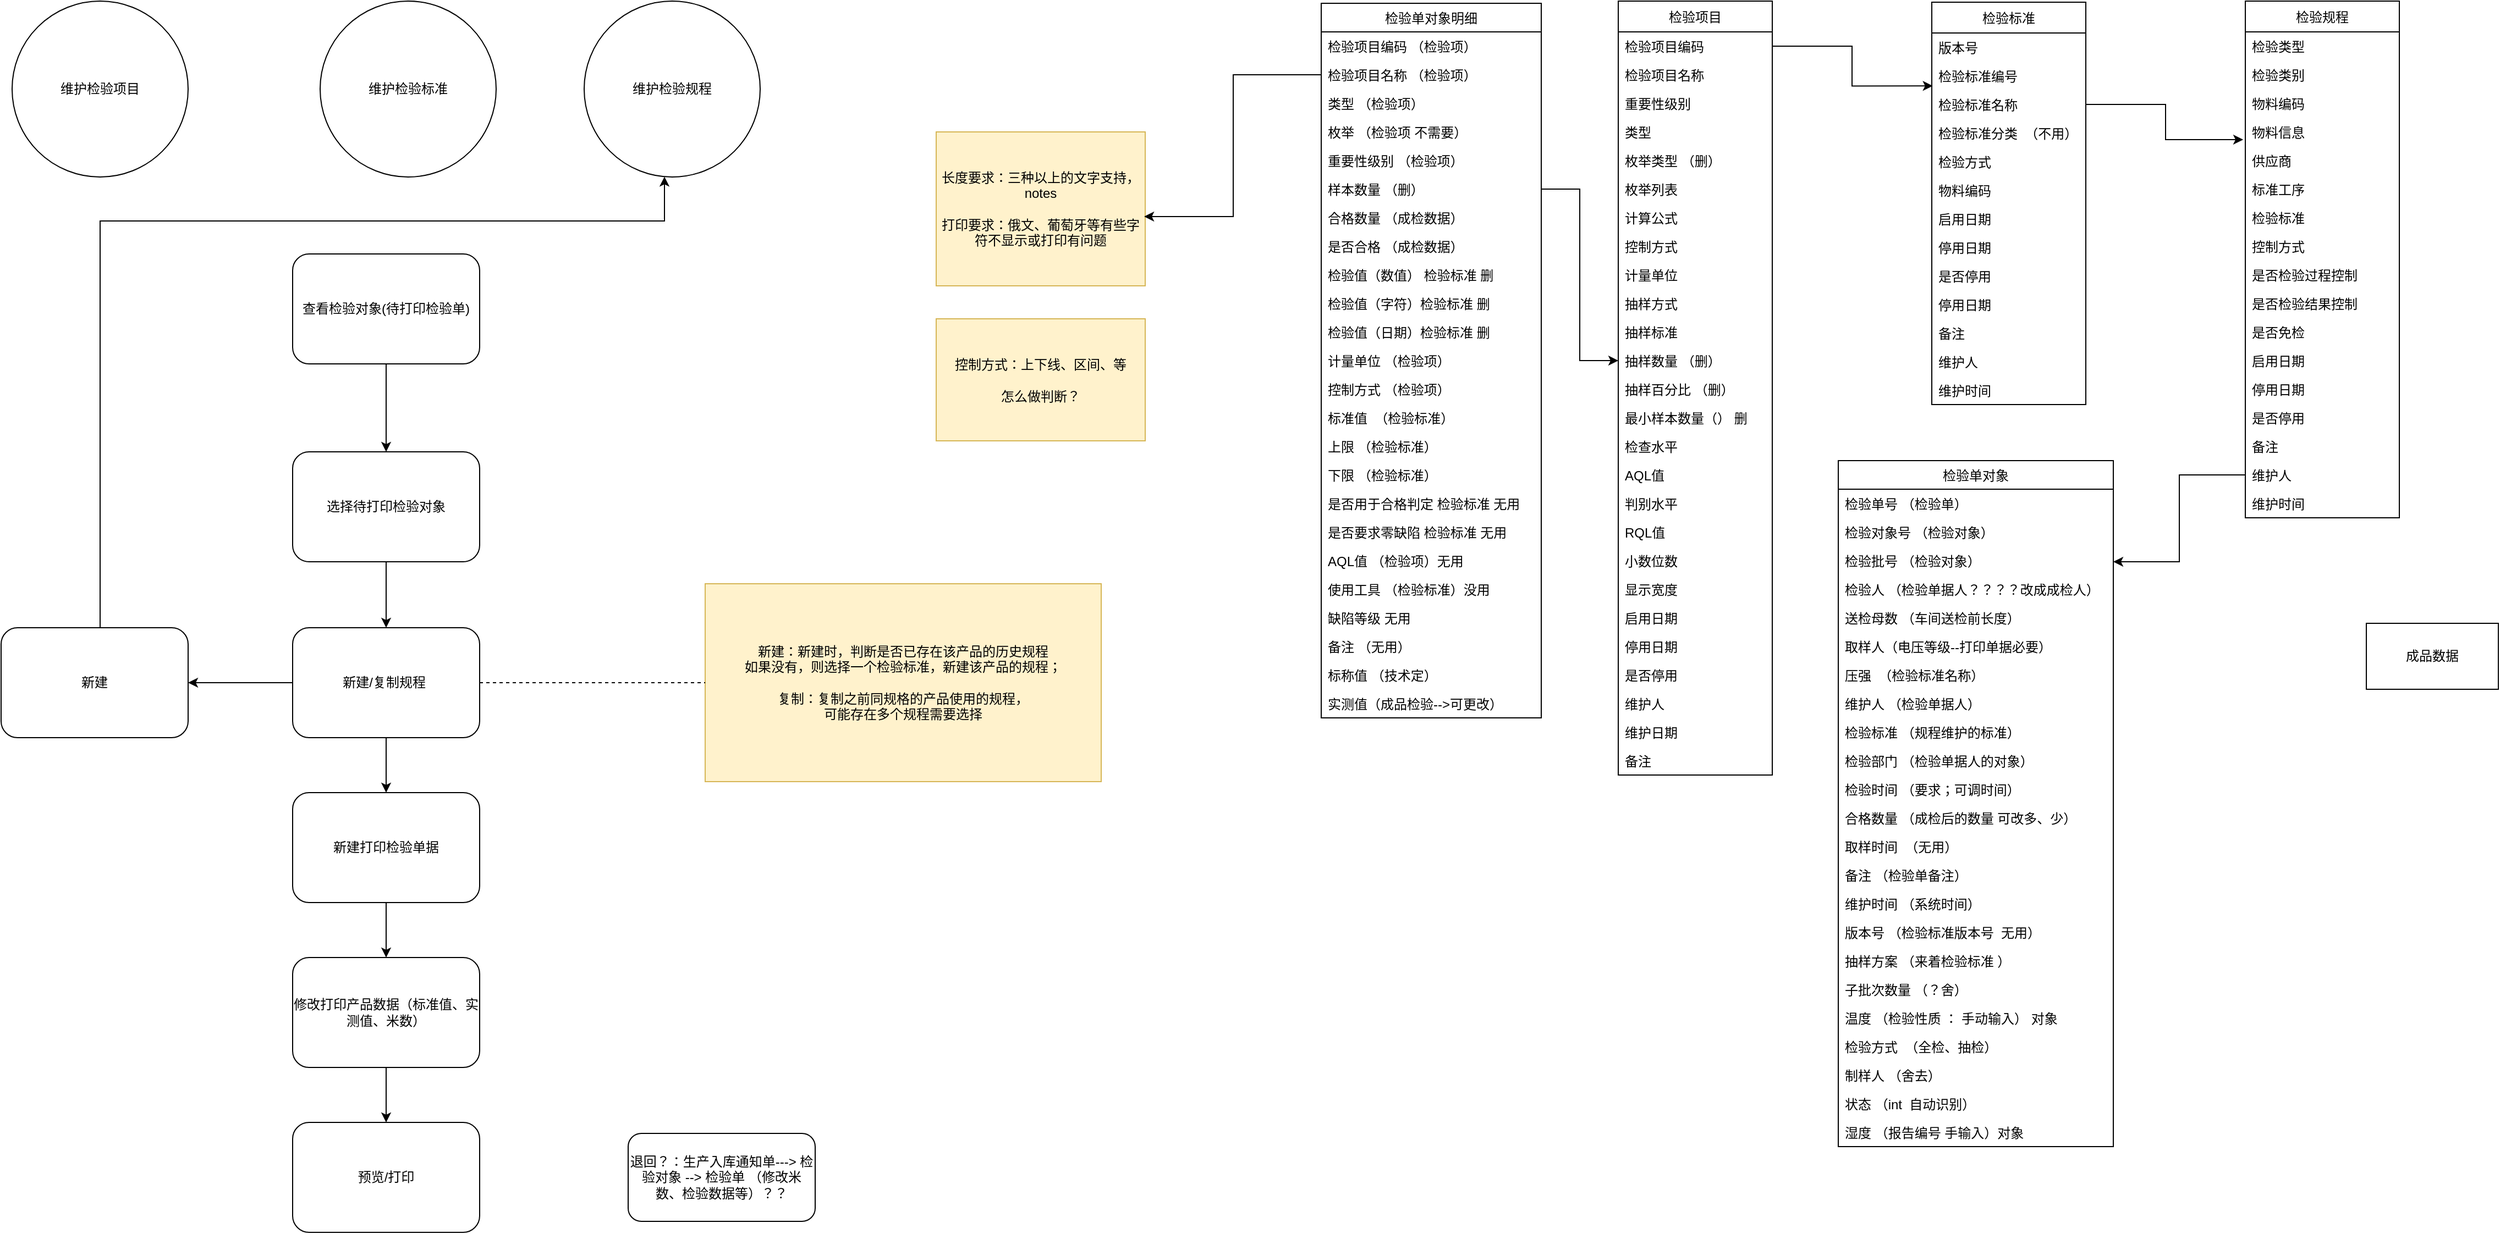 <mxfile version="12.0.0" type="github" pages="1"><diagram id="yRJw3MfGVrX5ftOfVxAu" name="Page-1"><mxGraphModel dx="1422" dy="794" grid="1" gridSize="10" guides="1" tooltips="1" connect="1" arrows="1" fold="1" page="1" pageScale="1" pageWidth="827" pageHeight="1169" math="0" shadow="0"><root><mxCell id="0"/><mxCell id="1" parent="0"/><mxCell id="pvMwDb80GqinH4Lg2zpV-3" value="检验项目" style="swimlane;fontStyle=0;childLayout=stackLayout;horizontal=1;startSize=28;fillColor=none;horizontalStack=0;resizeParent=1;resizeParentMax=0;resizeLast=0;collapsible=1;marginBottom=0;" parent="1" vertex="1"><mxGeometry x="1540" y="40" width="140" height="704" as="geometry"><mxRectangle x="1540" y="40" width="90" height="26" as="alternateBounds"/></mxGeometry></mxCell><mxCell id="pvMwDb80GqinH4Lg2zpV-4" value="检验项目编码" style="text;strokeColor=none;fillColor=none;align=left;verticalAlign=top;spacingLeft=4;spacingRight=4;overflow=hidden;rotatable=0;points=[[0,0.5],[1,0.5]];portConstraint=eastwest;" parent="pvMwDb80GqinH4Lg2zpV-3" vertex="1"><mxGeometry y="28" width="140" height="26" as="geometry"/></mxCell><mxCell id="pvMwDb80GqinH4Lg2zpV-5" value="检验项目名称" style="text;strokeColor=none;fillColor=none;align=left;verticalAlign=top;spacingLeft=4;spacingRight=4;overflow=hidden;rotatable=0;points=[[0,0.5],[1,0.5]];portConstraint=eastwest;" parent="pvMwDb80GqinH4Lg2zpV-3" vertex="1"><mxGeometry y="54" width="140" height="26" as="geometry"/></mxCell><mxCell id="pvMwDb80GqinH4Lg2zpV-6" value="重要性级别" style="text;strokeColor=none;fillColor=none;align=left;verticalAlign=top;spacingLeft=4;spacingRight=4;overflow=hidden;rotatable=0;points=[[0,0.5],[1,0.5]];portConstraint=eastwest;" parent="pvMwDb80GqinH4Lg2zpV-3" vertex="1"><mxGeometry y="80" width="140" height="26" as="geometry"/></mxCell><mxCell id="pvMwDb80GqinH4Lg2zpV-12" value="类型" style="text;strokeColor=none;fillColor=none;align=left;verticalAlign=top;spacingLeft=4;spacingRight=4;overflow=hidden;rotatable=0;points=[[0,0.5],[1,0.5]];portConstraint=eastwest;" parent="pvMwDb80GqinH4Lg2zpV-3" vertex="1"><mxGeometry y="106" width="140" height="26" as="geometry"/></mxCell><mxCell id="pvMwDb80GqinH4Lg2zpV-13" value="枚举类型 （删）" style="text;strokeColor=none;fillColor=none;align=left;verticalAlign=top;spacingLeft=4;spacingRight=4;overflow=hidden;rotatable=0;points=[[0,0.5],[1,0.5]];portConstraint=eastwest;" parent="pvMwDb80GqinH4Lg2zpV-3" vertex="1"><mxGeometry y="132" width="140" height="26" as="geometry"/></mxCell><mxCell id="pvMwDb80GqinH4Lg2zpV-14" value="枚举列表" style="text;strokeColor=none;fillColor=none;align=left;verticalAlign=top;spacingLeft=4;spacingRight=4;overflow=hidden;rotatable=0;points=[[0,0.5],[1,0.5]];portConstraint=eastwest;" parent="pvMwDb80GqinH4Lg2zpV-3" vertex="1"><mxGeometry y="158" width="140" height="26" as="geometry"/></mxCell><mxCell id="pvMwDb80GqinH4Lg2zpV-15" value="计算公式" style="text;strokeColor=none;fillColor=none;align=left;verticalAlign=top;spacingLeft=4;spacingRight=4;overflow=hidden;rotatable=0;points=[[0,0.5],[1,0.5]];portConstraint=eastwest;" parent="pvMwDb80GqinH4Lg2zpV-3" vertex="1"><mxGeometry y="184" width="140" height="26" as="geometry"/></mxCell><mxCell id="pvMwDb80GqinH4Lg2zpV-16" value="控制方式" style="text;strokeColor=none;fillColor=none;align=left;verticalAlign=top;spacingLeft=4;spacingRight=4;overflow=hidden;rotatable=0;points=[[0,0.5],[1,0.5]];portConstraint=eastwest;" parent="pvMwDb80GqinH4Lg2zpV-3" vertex="1"><mxGeometry y="210" width="140" height="26" as="geometry"/></mxCell><mxCell id="pvMwDb80GqinH4Lg2zpV-17" value="计量单位" style="text;strokeColor=none;fillColor=none;align=left;verticalAlign=top;spacingLeft=4;spacingRight=4;overflow=hidden;rotatable=0;points=[[0,0.5],[1,0.5]];portConstraint=eastwest;" parent="pvMwDb80GqinH4Lg2zpV-3" vertex="1"><mxGeometry y="236" width="140" height="26" as="geometry"/></mxCell><mxCell id="pvMwDb80GqinH4Lg2zpV-85" value="抽样方式" style="text;strokeColor=none;fillColor=none;align=left;verticalAlign=top;spacingLeft=4;spacingRight=4;overflow=hidden;rotatable=0;points=[[0,0.5],[1,0.5]];portConstraint=eastwest;" parent="pvMwDb80GqinH4Lg2zpV-3" vertex="1"><mxGeometry y="262" width="140" height="26" as="geometry"/></mxCell><mxCell id="pvMwDb80GqinH4Lg2zpV-86" value="抽样标准" style="text;strokeColor=none;fillColor=none;align=left;verticalAlign=top;spacingLeft=4;spacingRight=4;overflow=hidden;rotatable=0;points=[[0,0.5],[1,0.5]];portConstraint=eastwest;" parent="pvMwDb80GqinH4Lg2zpV-3" vertex="1"><mxGeometry y="288" width="140" height="26" as="geometry"/></mxCell><mxCell id="pvMwDb80GqinH4Lg2zpV-87" value="抽样数量 （删）" style="text;strokeColor=none;fillColor=none;align=left;verticalAlign=top;spacingLeft=4;spacingRight=4;overflow=hidden;rotatable=0;points=[[0,0.5],[1,0.5]];portConstraint=eastwest;" parent="pvMwDb80GqinH4Lg2zpV-3" vertex="1"><mxGeometry y="314" width="140" height="26" as="geometry"/></mxCell><mxCell id="pvMwDb80GqinH4Lg2zpV-88" value="抽样百分比 （删）" style="text;strokeColor=none;fillColor=none;align=left;verticalAlign=top;spacingLeft=4;spacingRight=4;overflow=hidden;rotatable=0;points=[[0,0.5],[1,0.5]];portConstraint=eastwest;" parent="pvMwDb80GqinH4Lg2zpV-3" vertex="1"><mxGeometry y="340" width="140" height="26" as="geometry"/></mxCell><mxCell id="pvMwDb80GqinH4Lg2zpV-89" value="最小样本数量（） 删" style="text;strokeColor=none;fillColor=none;align=left;verticalAlign=top;spacingLeft=4;spacingRight=4;overflow=hidden;rotatable=0;points=[[0,0.5],[1,0.5]];portConstraint=eastwest;" parent="pvMwDb80GqinH4Lg2zpV-3" vertex="1"><mxGeometry y="366" width="140" height="26" as="geometry"/></mxCell><mxCell id="pvMwDb80GqinH4Lg2zpV-90" value="检查水平" style="text;strokeColor=none;fillColor=none;align=left;verticalAlign=top;spacingLeft=4;spacingRight=4;overflow=hidden;rotatable=0;points=[[0,0.5],[1,0.5]];portConstraint=eastwest;" parent="pvMwDb80GqinH4Lg2zpV-3" vertex="1"><mxGeometry y="392" width="140" height="26" as="geometry"/></mxCell><mxCell id="pvMwDb80GqinH4Lg2zpV-91" value="AQL值" style="text;strokeColor=none;fillColor=none;align=left;verticalAlign=top;spacingLeft=4;spacingRight=4;overflow=hidden;rotatable=0;points=[[0,0.5],[1,0.5]];portConstraint=eastwest;" parent="pvMwDb80GqinH4Lg2zpV-3" vertex="1"><mxGeometry y="418" width="140" height="26" as="geometry"/></mxCell><mxCell id="pvMwDb80GqinH4Lg2zpV-92" value="判别水平" style="text;strokeColor=none;fillColor=none;align=left;verticalAlign=top;spacingLeft=4;spacingRight=4;overflow=hidden;rotatable=0;points=[[0,0.5],[1,0.5]];portConstraint=eastwest;" parent="pvMwDb80GqinH4Lg2zpV-3" vertex="1"><mxGeometry y="444" width="140" height="26" as="geometry"/></mxCell><mxCell id="pvMwDb80GqinH4Lg2zpV-93" value="RQL值" style="text;strokeColor=none;fillColor=none;align=left;verticalAlign=top;spacingLeft=4;spacingRight=4;overflow=hidden;rotatable=0;points=[[0,0.5],[1,0.5]];portConstraint=eastwest;" parent="pvMwDb80GqinH4Lg2zpV-3" vertex="1"><mxGeometry y="470" width="140" height="26" as="geometry"/></mxCell><mxCell id="pvMwDb80GqinH4Lg2zpV-94" value="小数位数" style="text;strokeColor=none;fillColor=none;align=left;verticalAlign=top;spacingLeft=4;spacingRight=4;overflow=hidden;rotatable=0;points=[[0,0.5],[1,0.5]];portConstraint=eastwest;" parent="pvMwDb80GqinH4Lg2zpV-3" vertex="1"><mxGeometry y="496" width="140" height="26" as="geometry"/></mxCell><mxCell id="pvMwDb80GqinH4Lg2zpV-95" value="显示宽度" style="text;strokeColor=none;fillColor=none;align=left;verticalAlign=top;spacingLeft=4;spacingRight=4;overflow=hidden;rotatable=0;points=[[0,0.5],[1,0.5]];portConstraint=eastwest;" parent="pvMwDb80GqinH4Lg2zpV-3" vertex="1"><mxGeometry y="522" width="140" height="26" as="geometry"/></mxCell><mxCell id="pvMwDb80GqinH4Lg2zpV-96" value="启用日期" style="text;strokeColor=none;fillColor=none;align=left;verticalAlign=top;spacingLeft=4;spacingRight=4;overflow=hidden;rotatable=0;points=[[0,0.5],[1,0.5]];portConstraint=eastwest;" parent="pvMwDb80GqinH4Lg2zpV-3" vertex="1"><mxGeometry y="548" width="140" height="26" as="geometry"/></mxCell><mxCell id="pvMwDb80GqinH4Lg2zpV-97" value="停用日期" style="text;strokeColor=none;fillColor=none;align=left;verticalAlign=top;spacingLeft=4;spacingRight=4;overflow=hidden;rotatable=0;points=[[0,0.5],[1,0.5]];portConstraint=eastwest;" parent="pvMwDb80GqinH4Lg2zpV-3" vertex="1"><mxGeometry y="574" width="140" height="26" as="geometry"/></mxCell><mxCell id="pvMwDb80GqinH4Lg2zpV-98" value="是否停用" style="text;strokeColor=none;fillColor=none;align=left;verticalAlign=top;spacingLeft=4;spacingRight=4;overflow=hidden;rotatable=0;points=[[0,0.5],[1,0.5]];portConstraint=eastwest;" parent="pvMwDb80GqinH4Lg2zpV-3" vertex="1"><mxGeometry y="600" width="140" height="26" as="geometry"/></mxCell><mxCell id="pvMwDb80GqinH4Lg2zpV-99" value="维护人" style="text;strokeColor=none;fillColor=none;align=left;verticalAlign=top;spacingLeft=4;spacingRight=4;overflow=hidden;rotatable=0;points=[[0,0.5],[1,0.5]];portConstraint=eastwest;" parent="pvMwDb80GqinH4Lg2zpV-3" vertex="1"><mxGeometry y="626" width="140" height="26" as="geometry"/></mxCell><mxCell id="pvMwDb80GqinH4Lg2zpV-100" value="维护日期" style="text;strokeColor=none;fillColor=none;align=left;verticalAlign=top;spacingLeft=4;spacingRight=4;overflow=hidden;rotatable=0;points=[[0,0.5],[1,0.5]];portConstraint=eastwest;" parent="pvMwDb80GqinH4Lg2zpV-3" vertex="1"><mxGeometry y="652" width="140" height="26" as="geometry"/></mxCell><mxCell id="pvMwDb80GqinH4Lg2zpV-101" value="备注" style="text;strokeColor=none;fillColor=none;align=left;verticalAlign=top;spacingLeft=4;spacingRight=4;overflow=hidden;rotatable=0;points=[[0,0.5],[1,0.5]];portConstraint=eastwest;" parent="pvMwDb80GqinH4Lg2zpV-3" vertex="1"><mxGeometry y="678" width="140" height="26" as="geometry"/></mxCell><mxCell id="NYGYwTDS8O_oadzmm9lU-1" value="维护检验项目" style="ellipse;whiteSpace=wrap;html=1;aspect=fixed;" parent="1" vertex="1"><mxGeometry x="80" y="40" width="160" height="160" as="geometry"/></mxCell><mxCell id="NYGYwTDS8O_oadzmm9lU-2" value="维护检验标准" style="ellipse;whiteSpace=wrap;html=1;aspect=fixed;" parent="1" vertex="1"><mxGeometry x="360" y="40" width="160" height="160" as="geometry"/></mxCell><mxCell id="NYGYwTDS8O_oadzmm9lU-3" value="维护检验规程" style="ellipse;whiteSpace=wrap;html=1;aspect=fixed;" parent="1" vertex="1"><mxGeometry x="600" y="40" width="160" height="160" as="geometry"/></mxCell><mxCell id="NYGYwTDS8O_oadzmm9lU-7" style="edgeStyle=orthogonalEdgeStyle;rounded=0;orthogonalLoop=1;jettySize=auto;html=1;exitX=0.5;exitY=1;exitDx=0;exitDy=0;" parent="1" source="NYGYwTDS8O_oadzmm9lU-4" target="NYGYwTDS8O_oadzmm9lU-6" edge="1"><mxGeometry relative="1" as="geometry"/></mxCell><mxCell id="NYGYwTDS8O_oadzmm9lU-4" value="查看检验对象(待打印检验单)" style="rounded=1;whiteSpace=wrap;html=1;" parent="1" vertex="1"><mxGeometry x="335" y="270" width="170" height="100" as="geometry"/></mxCell><mxCell id="NYGYwTDS8O_oadzmm9lU-9" style="edgeStyle=orthogonalEdgeStyle;rounded=0;orthogonalLoop=1;jettySize=auto;html=1;exitX=0.5;exitY=1;exitDx=0;exitDy=0;" parent="1" source="NYGYwTDS8O_oadzmm9lU-6" target="NYGYwTDS8O_oadzmm9lU-8" edge="1"><mxGeometry relative="1" as="geometry"/></mxCell><mxCell id="NYGYwTDS8O_oadzmm9lU-6" value="选择待打印检验对象" style="rounded=1;whiteSpace=wrap;html=1;" parent="1" vertex="1"><mxGeometry x="335" y="450" width="170" height="100" as="geometry"/></mxCell><mxCell id="NYGYwTDS8O_oadzmm9lU-18" style="edgeStyle=orthogonalEdgeStyle;rounded=0;orthogonalLoop=1;jettySize=auto;html=1;exitX=0.5;exitY=1;exitDx=0;exitDy=0;" parent="1" source="NYGYwTDS8O_oadzmm9lU-8" target="NYGYwTDS8O_oadzmm9lU-15" edge="1"><mxGeometry relative="1" as="geometry"/></mxCell><mxCell id="NYGYwTDS8O_oadzmm9lU-22" style="edgeStyle=orthogonalEdgeStyle;rounded=0;orthogonalLoop=1;jettySize=auto;html=1;exitX=0;exitY=0.5;exitDx=0;exitDy=0;entryX=1;entryY=0.5;entryDx=0;entryDy=0;" parent="1" source="NYGYwTDS8O_oadzmm9lU-8" target="NYGYwTDS8O_oadzmm9lU-21" edge="1"><mxGeometry relative="1" as="geometry"/></mxCell><mxCell id="NYGYwTDS8O_oadzmm9lU-8" value="新建/复制规程&amp;nbsp;" style="rounded=1;whiteSpace=wrap;html=1;" parent="1" vertex="1"><mxGeometry x="335" y="610" width="170" height="100" as="geometry"/></mxCell><mxCell id="NYGYwTDS8O_oadzmm9lU-11" value="新建：新建时，判断是否已存在该产品的历史规程&lt;br&gt;如果没有，则选择一个检验标准，新建该产品的规程；&lt;br&gt;&lt;br&gt;复制：复制之前同规格的产品使用的规程，&lt;br&gt;可能存在多个规程需要选择" style="rounded=0;whiteSpace=wrap;html=1;fillColor=#fff2cc;strokeColor=#d6b656;" parent="1" vertex="1"><mxGeometry x="710" y="570" width="360" height="180" as="geometry"/></mxCell><mxCell id="NYGYwTDS8O_oadzmm9lU-14" value="" style="endArrow=none;dashed=1;html=1;exitX=1;exitY=0.5;exitDx=0;exitDy=0;" parent="1" source="NYGYwTDS8O_oadzmm9lU-8" target="NYGYwTDS8O_oadzmm9lU-11" edge="1"><mxGeometry width="50" height="50" relative="1" as="geometry"><mxPoint x="530" y="700" as="sourcePoint"/><mxPoint x="580" y="650" as="targetPoint"/></mxGeometry></mxCell><mxCell id="pvMwDb80GqinH4Lg2zpV-21" style="edgeStyle=orthogonalEdgeStyle;rounded=0;orthogonalLoop=1;jettySize=auto;html=1;exitX=0.5;exitY=1;exitDx=0;exitDy=0;entryX=0.5;entryY=0;entryDx=0;entryDy=0;" parent="1" source="NYGYwTDS8O_oadzmm9lU-15" target="pvMwDb80GqinH4Lg2zpV-18" edge="1"><mxGeometry relative="1" as="geometry"/></mxCell><mxCell id="NYGYwTDS8O_oadzmm9lU-15" value="新建打印检验单据" style="rounded=1;whiteSpace=wrap;html=1;" parent="1" vertex="1"><mxGeometry x="335" y="760" width="170" height="100" as="geometry"/></mxCell><mxCell id="NYGYwTDS8O_oadzmm9lU-19" value="预览/打印" style="rounded=1;whiteSpace=wrap;html=1;" parent="1" vertex="1"><mxGeometry x="335" y="1060" width="170" height="100" as="geometry"/></mxCell><mxCell id="NYGYwTDS8O_oadzmm9lU-23" style="edgeStyle=orthogonalEdgeStyle;rounded=0;orthogonalLoop=1;jettySize=auto;html=1;exitX=0.5;exitY=0;exitDx=0;exitDy=0;" parent="1" source="NYGYwTDS8O_oadzmm9lU-21" target="NYGYwTDS8O_oadzmm9lU-3" edge="1"><mxGeometry relative="1" as="geometry"><Array as="points"><mxPoint x="160" y="610"/><mxPoint x="160" y="240"/><mxPoint x="673" y="240"/></Array></mxGeometry></mxCell><mxCell id="NYGYwTDS8O_oadzmm9lU-21" value="新建" style="rounded=1;whiteSpace=wrap;html=1;" parent="1" vertex="1"><mxGeometry x="70" y="610" width="170" height="100" as="geometry"/></mxCell><mxCell id="pvMwDb80GqinH4Lg2zpV-22" style="edgeStyle=orthogonalEdgeStyle;rounded=0;orthogonalLoop=1;jettySize=auto;html=1;exitX=0.5;exitY=1;exitDx=0;exitDy=0;entryX=0.5;entryY=0;entryDx=0;entryDy=0;" parent="1" source="pvMwDb80GqinH4Lg2zpV-18" target="NYGYwTDS8O_oadzmm9lU-19" edge="1"><mxGeometry relative="1" as="geometry"/></mxCell><mxCell id="pvMwDb80GqinH4Lg2zpV-18" value="修改打印产品数据（标准值、实测值、米数）" style="rounded=1;whiteSpace=wrap;html=1;" parent="1" vertex="1"><mxGeometry x="335" y="910" width="170" height="100" as="geometry"/></mxCell><mxCell id="pvMwDb80GqinH4Lg2zpV-60" value="检验单对象" style="swimlane;fontStyle=0;childLayout=stackLayout;horizontal=1;startSize=26;fillColor=none;horizontalStack=0;resizeParent=1;resizeParentMax=0;resizeLast=0;collapsible=1;marginBottom=0;" parent="1" vertex="1"><mxGeometry x="1740" y="458" width="250" height="624" as="geometry"><mxRectangle x="1250" y="41" width="90" height="26" as="alternateBounds"/></mxGeometry></mxCell><mxCell id="pvMwDb80GqinH4Lg2zpV-61" value="检验单号 （检验单）  " style="text;strokeColor=none;fillColor=none;align=left;verticalAlign=top;spacingLeft=4;spacingRight=4;overflow=hidden;rotatable=0;points=[[0,0.5],[1,0.5]];portConstraint=eastwest;" parent="pvMwDb80GqinH4Lg2zpV-60" vertex="1"><mxGeometry y="26" width="250" height="26" as="geometry"/></mxCell><mxCell id="pvMwDb80GqinH4Lg2zpV-62" value="检验对象号 （检验对象）" style="text;strokeColor=none;fillColor=none;align=left;verticalAlign=top;spacingLeft=4;spacingRight=4;overflow=hidden;rotatable=0;points=[[0,0.5],[1,0.5]];portConstraint=eastwest;" parent="pvMwDb80GqinH4Lg2zpV-60" vertex="1"><mxGeometry y="52" width="250" height="26" as="geometry"/></mxCell><mxCell id="pvMwDb80GqinH4Lg2zpV-63" value="检验批号 （检验对象）" style="text;strokeColor=none;fillColor=none;align=left;verticalAlign=top;spacingLeft=4;spacingRight=4;overflow=hidden;rotatable=0;points=[[0,0.5],[1,0.5]];portConstraint=eastwest;" parent="pvMwDb80GqinH4Lg2zpV-60" vertex="1"><mxGeometry y="78" width="250" height="26" as="geometry"/></mxCell><mxCell id="pvMwDb80GqinH4Lg2zpV-64" value="检验人 （检验单据人？？？？改成成检人）" style="text;strokeColor=none;fillColor=none;align=left;verticalAlign=top;spacingLeft=4;spacingRight=4;overflow=hidden;rotatable=0;points=[[0,0.5],[1,0.5]];portConstraint=eastwest;" parent="pvMwDb80GqinH4Lg2zpV-60" vertex="1"><mxGeometry y="104" width="250" height="26" as="geometry"/></mxCell><mxCell id="pvMwDb80GqinH4Lg2zpV-65" value="送检母数 （车间送检前长度）" style="text;strokeColor=none;fillColor=none;align=left;verticalAlign=top;spacingLeft=4;spacingRight=4;overflow=hidden;rotatable=0;points=[[0,0.5],[1,0.5]];portConstraint=eastwest;" parent="pvMwDb80GqinH4Lg2zpV-60" vertex="1"><mxGeometry y="130" width="250" height="26" as="geometry"/></mxCell><mxCell id="pvMwDb80GqinH4Lg2zpV-66" value="取样人（电压等级--打印单据必要）" style="text;strokeColor=none;fillColor=none;align=left;verticalAlign=top;spacingLeft=4;spacingRight=4;overflow=hidden;rotatable=0;points=[[0,0.5],[1,0.5]];portConstraint=eastwest;" parent="pvMwDb80GqinH4Lg2zpV-60" vertex="1"><mxGeometry y="156" width="250" height="26" as="geometry"/></mxCell><mxCell id="pvMwDb80GqinH4Lg2zpV-67" value="压强  （检验标准名称）" style="text;strokeColor=none;fillColor=none;align=left;verticalAlign=top;spacingLeft=4;spacingRight=4;overflow=hidden;rotatable=0;points=[[0,0.5],[1,0.5]];portConstraint=eastwest;" parent="pvMwDb80GqinH4Lg2zpV-60" vertex="1"><mxGeometry y="182" width="250" height="26" as="geometry"/></mxCell><mxCell id="pvMwDb80GqinH4Lg2zpV-68" value="维护人 （检验单据人）" style="text;strokeColor=none;fillColor=none;align=left;verticalAlign=top;spacingLeft=4;spacingRight=4;overflow=hidden;rotatable=0;points=[[0,0.5],[1,0.5]];portConstraint=eastwest;" parent="pvMwDb80GqinH4Lg2zpV-60" vertex="1"><mxGeometry y="208" width="250" height="26" as="geometry"/></mxCell><mxCell id="pvMwDb80GqinH4Lg2zpV-69" value="检验标准 （规程维护的标准） " style="text;strokeColor=none;fillColor=none;align=left;verticalAlign=top;spacingLeft=4;spacingRight=4;overflow=hidden;rotatable=0;points=[[0,0.5],[1,0.5]];portConstraint=eastwest;" parent="pvMwDb80GqinH4Lg2zpV-60" vertex="1"><mxGeometry y="234" width="250" height="26" as="geometry"/></mxCell><mxCell id="pvMwDb80GqinH4Lg2zpV-70" value="检验部门 （检验单据人的对象）" style="text;strokeColor=none;fillColor=none;align=left;verticalAlign=top;spacingLeft=4;spacingRight=4;overflow=hidden;rotatable=0;points=[[0,0.5],[1,0.5]];portConstraint=eastwest;" parent="pvMwDb80GqinH4Lg2zpV-60" vertex="1"><mxGeometry y="260" width="250" height="26" as="geometry"/></mxCell><mxCell id="pvMwDb80GqinH4Lg2zpV-71" value="检验时间 （要求；可调时间）" style="text;strokeColor=none;fillColor=none;align=left;verticalAlign=top;spacingLeft=4;spacingRight=4;overflow=hidden;rotatable=0;points=[[0,0.5],[1,0.5]];portConstraint=eastwest;" parent="pvMwDb80GqinH4Lg2zpV-60" vertex="1"><mxGeometry y="286" width="250" height="26" as="geometry"/></mxCell><mxCell id="pvMwDb80GqinH4Lg2zpV-72" value="合格数量 （成检后的数量 可改多、少）" style="text;strokeColor=none;fillColor=none;align=left;verticalAlign=top;spacingLeft=4;spacingRight=4;overflow=hidden;rotatable=0;points=[[0,0.5],[1,0.5]];portConstraint=eastwest;" parent="pvMwDb80GqinH4Lg2zpV-60" vertex="1"><mxGeometry y="312" width="250" height="26" as="geometry"/></mxCell><mxCell id="pvMwDb80GqinH4Lg2zpV-73" value="取样时间  （无用）" style="text;strokeColor=none;fillColor=none;align=left;verticalAlign=top;spacingLeft=4;spacingRight=4;overflow=hidden;rotatable=0;points=[[0,0.5],[1,0.5]];portConstraint=eastwest;" parent="pvMwDb80GqinH4Lg2zpV-60" vertex="1"><mxGeometry y="338" width="250" height="26" as="geometry"/></mxCell><mxCell id="pvMwDb80GqinH4Lg2zpV-74" value="备注 （检验单备注）" style="text;strokeColor=none;fillColor=none;align=left;verticalAlign=top;spacingLeft=4;spacingRight=4;overflow=hidden;rotatable=0;points=[[0,0.5],[1,0.5]];portConstraint=eastwest;" parent="pvMwDb80GqinH4Lg2zpV-60" vertex="1"><mxGeometry y="364" width="250" height="26" as="geometry"/></mxCell><mxCell id="pvMwDb80GqinH4Lg2zpV-75" value="维护时间 （系统时间）" style="text;strokeColor=none;fillColor=none;align=left;verticalAlign=top;spacingLeft=4;spacingRight=4;overflow=hidden;rotatable=0;points=[[0,0.5],[1,0.5]];portConstraint=eastwest;" parent="pvMwDb80GqinH4Lg2zpV-60" vertex="1"><mxGeometry y="390" width="250" height="26" as="geometry"/></mxCell><mxCell id="pvMwDb80GqinH4Lg2zpV-76" value="版本号 （检验标准版本号  无用）" style="text;strokeColor=none;fillColor=none;align=left;verticalAlign=top;spacingLeft=4;spacingRight=4;overflow=hidden;rotatable=0;points=[[0,0.5],[1,0.5]];portConstraint=eastwest;" parent="pvMwDb80GqinH4Lg2zpV-60" vertex="1"><mxGeometry y="416" width="250" height="26" as="geometry"/></mxCell><mxCell id="pvMwDb80GqinH4Lg2zpV-77" value="抽样方案 （来着检验标准 ）" style="text;strokeColor=none;fillColor=none;align=left;verticalAlign=top;spacingLeft=4;spacingRight=4;overflow=hidden;rotatable=0;points=[[0,0.5],[1,0.5]];portConstraint=eastwest;" parent="pvMwDb80GqinH4Lg2zpV-60" vertex="1"><mxGeometry y="442" width="250" height="26" as="geometry"/></mxCell><mxCell id="pvMwDb80GqinH4Lg2zpV-78" value="子批次数量 （？舍）" style="text;strokeColor=none;fillColor=none;align=left;verticalAlign=top;spacingLeft=4;spacingRight=4;overflow=hidden;rotatable=0;points=[[0,0.5],[1,0.5]];portConstraint=eastwest;" parent="pvMwDb80GqinH4Lg2zpV-60" vertex="1"><mxGeometry y="468" width="250" height="26" as="geometry"/></mxCell><mxCell id="pvMwDb80GqinH4Lg2zpV-79" value="温度 （检验性质 ： 手动输入） 对象" style="text;strokeColor=none;fillColor=none;align=left;verticalAlign=top;spacingLeft=4;spacingRight=4;overflow=hidden;rotatable=0;points=[[0,0.5],[1,0.5]];portConstraint=eastwest;" parent="pvMwDb80GqinH4Lg2zpV-60" vertex="1"><mxGeometry y="494" width="250" height="26" as="geometry"/></mxCell><mxCell id="pvMwDb80GqinH4Lg2zpV-80" value="检验方式  （全检、抽检）" style="text;strokeColor=none;fillColor=none;align=left;verticalAlign=top;spacingLeft=4;spacingRight=4;overflow=hidden;rotatable=0;points=[[0,0.5],[1,0.5]];portConstraint=eastwest;" parent="pvMwDb80GqinH4Lg2zpV-60" vertex="1"><mxGeometry y="520" width="250" height="26" as="geometry"/></mxCell><mxCell id="pvMwDb80GqinH4Lg2zpV-81" value="制样人 （舍去）" style="text;strokeColor=none;fillColor=none;align=left;verticalAlign=top;spacingLeft=4;spacingRight=4;overflow=hidden;rotatable=0;points=[[0,0.5],[1,0.5]];portConstraint=eastwest;" parent="pvMwDb80GqinH4Lg2zpV-60" vertex="1"><mxGeometry y="546" width="250" height="26" as="geometry"/></mxCell><mxCell id="pvMwDb80GqinH4Lg2zpV-82" value="状态 （int  自动识别）" style="text;strokeColor=none;fillColor=none;align=left;verticalAlign=top;spacingLeft=4;spacingRight=4;overflow=hidden;rotatable=0;points=[[0,0.5],[1,0.5]];portConstraint=eastwest;" parent="pvMwDb80GqinH4Lg2zpV-60" vertex="1"><mxGeometry y="572" width="250" height="26" as="geometry"/></mxCell><mxCell id="pvMwDb80GqinH4Lg2zpV-83" value="湿度 （报告编号 手输入）对象" style="text;strokeColor=none;fillColor=none;align=left;verticalAlign=top;spacingLeft=4;spacingRight=4;overflow=hidden;rotatable=0;points=[[0,0.5],[1,0.5]];portConstraint=eastwest;" parent="pvMwDb80GqinH4Lg2zpV-60" vertex="1"><mxGeometry y="598" width="250" height="26" as="geometry"/></mxCell><mxCell id="pvMwDb80GqinH4Lg2zpV-102" value="检验规程" style="swimlane;fontStyle=0;childLayout=stackLayout;horizontal=1;startSize=28;fillColor=none;horizontalStack=0;resizeParent=1;resizeParentMax=0;resizeLast=0;collapsible=1;marginBottom=0;" parent="1" vertex="1"><mxGeometry x="2110" y="40" width="140" height="470" as="geometry"><mxRectangle x="2110" y="40" width="90" height="26" as="alternateBounds"/></mxGeometry></mxCell><mxCell id="pvMwDb80GqinH4Lg2zpV-103" value="检验类型" style="text;strokeColor=none;fillColor=none;align=left;verticalAlign=top;spacingLeft=4;spacingRight=4;overflow=hidden;rotatable=0;points=[[0,0.5],[1,0.5]];portConstraint=eastwest;" parent="pvMwDb80GqinH4Lg2zpV-102" vertex="1"><mxGeometry y="28" width="140" height="26" as="geometry"/></mxCell><mxCell id="pvMwDb80GqinH4Lg2zpV-104" value="检验类别" style="text;strokeColor=none;fillColor=none;align=left;verticalAlign=top;spacingLeft=4;spacingRight=4;overflow=hidden;rotatable=0;points=[[0,0.5],[1,0.5]];portConstraint=eastwest;" parent="pvMwDb80GqinH4Lg2zpV-102" vertex="1"><mxGeometry y="54" width="140" height="26" as="geometry"/></mxCell><mxCell id="pvMwDb80GqinH4Lg2zpV-105" value="物料编码" style="text;strokeColor=none;fillColor=none;align=left;verticalAlign=top;spacingLeft=4;spacingRight=4;overflow=hidden;rotatable=0;points=[[0,0.5],[1,0.5]];portConstraint=eastwest;" parent="pvMwDb80GqinH4Lg2zpV-102" vertex="1"><mxGeometry y="80" width="140" height="26" as="geometry"/></mxCell><mxCell id="pvMwDb80GqinH4Lg2zpV-106" value="物料信息" style="text;strokeColor=none;fillColor=none;align=left;verticalAlign=top;spacingLeft=4;spacingRight=4;overflow=hidden;rotatable=0;points=[[0,0.5],[1,0.5]];portConstraint=eastwest;" parent="pvMwDb80GqinH4Lg2zpV-102" vertex="1"><mxGeometry y="106" width="140" height="26" as="geometry"/></mxCell><mxCell id="pvMwDb80GqinH4Lg2zpV-107" value="供应商" style="text;strokeColor=none;fillColor=none;align=left;verticalAlign=top;spacingLeft=4;spacingRight=4;overflow=hidden;rotatable=0;points=[[0,0.5],[1,0.5]];portConstraint=eastwest;" parent="pvMwDb80GqinH4Lg2zpV-102" vertex="1"><mxGeometry y="132" width="140" height="26" as="geometry"/></mxCell><mxCell id="pvMwDb80GqinH4Lg2zpV-108" value="标准工序" style="text;strokeColor=none;fillColor=none;align=left;verticalAlign=top;spacingLeft=4;spacingRight=4;overflow=hidden;rotatable=0;points=[[0,0.5],[1,0.5]];portConstraint=eastwest;" parent="pvMwDb80GqinH4Lg2zpV-102" vertex="1"><mxGeometry y="158" width="140" height="26" as="geometry"/></mxCell><mxCell id="pvMwDb80GqinH4Lg2zpV-109" value="检验标准" style="text;strokeColor=none;fillColor=none;align=left;verticalAlign=top;spacingLeft=4;spacingRight=4;overflow=hidden;rotatable=0;points=[[0,0.5],[1,0.5]];portConstraint=eastwest;" parent="pvMwDb80GqinH4Lg2zpV-102" vertex="1"><mxGeometry y="184" width="140" height="26" as="geometry"/></mxCell><mxCell id="pvMwDb80GqinH4Lg2zpV-110" value="控制方式" style="text;strokeColor=none;fillColor=none;align=left;verticalAlign=top;spacingLeft=4;spacingRight=4;overflow=hidden;rotatable=0;points=[[0,0.5],[1,0.5]];portConstraint=eastwest;" parent="pvMwDb80GqinH4Lg2zpV-102" vertex="1"><mxGeometry y="210" width="140" height="26" as="geometry"/></mxCell><mxCell id="pvMwDb80GqinH4Lg2zpV-111" value="是否检验过程控制" style="text;strokeColor=none;fillColor=none;align=left;verticalAlign=top;spacingLeft=4;spacingRight=4;overflow=hidden;rotatable=0;points=[[0,0.5],[1,0.5]];portConstraint=eastwest;" parent="pvMwDb80GqinH4Lg2zpV-102" vertex="1"><mxGeometry y="236" width="140" height="26" as="geometry"/></mxCell><mxCell id="pvMwDb80GqinH4Lg2zpV-112" value="是否检验结果控制" style="text;strokeColor=none;fillColor=none;align=left;verticalAlign=top;spacingLeft=4;spacingRight=4;overflow=hidden;rotatable=0;points=[[0,0.5],[1,0.5]];portConstraint=eastwest;" parent="pvMwDb80GqinH4Lg2zpV-102" vertex="1"><mxGeometry y="262" width="140" height="26" as="geometry"/></mxCell><mxCell id="pvMwDb80GqinH4Lg2zpV-113" value="是否免检" style="text;strokeColor=none;fillColor=none;align=left;verticalAlign=top;spacingLeft=4;spacingRight=4;overflow=hidden;rotatable=0;points=[[0,0.5],[1,0.5]];portConstraint=eastwest;" parent="pvMwDb80GqinH4Lg2zpV-102" vertex="1"><mxGeometry y="288" width="140" height="26" as="geometry"/></mxCell><mxCell id="pvMwDb80GqinH4Lg2zpV-114" value="启用日期" style="text;strokeColor=none;fillColor=none;align=left;verticalAlign=top;spacingLeft=4;spacingRight=4;overflow=hidden;rotatable=0;points=[[0,0.5],[1,0.5]];portConstraint=eastwest;" parent="pvMwDb80GqinH4Lg2zpV-102" vertex="1"><mxGeometry y="314" width="140" height="26" as="geometry"/></mxCell><mxCell id="pvMwDb80GqinH4Lg2zpV-115" value="停用日期" style="text;strokeColor=none;fillColor=none;align=left;verticalAlign=top;spacingLeft=4;spacingRight=4;overflow=hidden;rotatable=0;points=[[0,0.5],[1,0.5]];portConstraint=eastwest;" parent="pvMwDb80GqinH4Lg2zpV-102" vertex="1"><mxGeometry y="340" width="140" height="26" as="geometry"/></mxCell><mxCell id="pvMwDb80GqinH4Lg2zpV-116" value="是否停用" style="text;strokeColor=none;fillColor=none;align=left;verticalAlign=top;spacingLeft=4;spacingRight=4;overflow=hidden;rotatable=0;points=[[0,0.5],[1,0.5]];portConstraint=eastwest;" parent="pvMwDb80GqinH4Lg2zpV-102" vertex="1"><mxGeometry y="366" width="140" height="26" as="geometry"/></mxCell><mxCell id="pvMwDb80GqinH4Lg2zpV-117" value="备注" style="text;strokeColor=none;fillColor=none;align=left;verticalAlign=top;spacingLeft=4;spacingRight=4;overflow=hidden;rotatable=0;points=[[0,0.5],[1,0.5]];portConstraint=eastwest;" parent="pvMwDb80GqinH4Lg2zpV-102" vertex="1"><mxGeometry y="392" width="140" height="26" as="geometry"/></mxCell><mxCell id="pvMwDb80GqinH4Lg2zpV-118" value="维护人" style="text;strokeColor=none;fillColor=none;align=left;verticalAlign=top;spacingLeft=4;spacingRight=4;overflow=hidden;rotatable=0;points=[[0,0.5],[1,0.5]];portConstraint=eastwest;" parent="pvMwDb80GqinH4Lg2zpV-102" vertex="1"><mxGeometry y="418" width="140" height="26" as="geometry"/></mxCell><mxCell id="pvMwDb80GqinH4Lg2zpV-119" value="维护时间" style="text;strokeColor=none;fillColor=none;align=left;verticalAlign=top;spacingLeft=4;spacingRight=4;overflow=hidden;rotatable=0;points=[[0,0.5],[1,0.5]];portConstraint=eastwest;" parent="pvMwDb80GqinH4Lg2zpV-102" vertex="1"><mxGeometry y="444" width="140" height="26" as="geometry"/></mxCell><mxCell id="pvMwDb80GqinH4Lg2zpV-129" value="检验标准" style="swimlane;fontStyle=0;childLayout=stackLayout;horizontal=1;startSize=28;fillColor=none;horizontalStack=0;resizeParent=1;resizeParentMax=0;resizeLast=0;collapsible=1;marginBottom=0;" parent="1" vertex="1"><mxGeometry x="1825" y="41" width="140" height="366" as="geometry"><mxRectangle x="1825" y="41" width="90" height="26" as="alternateBounds"/></mxGeometry></mxCell><mxCell id="pvMwDb80GqinH4Lg2zpV-130" value="版本号" style="text;strokeColor=none;fillColor=none;align=left;verticalAlign=top;spacingLeft=4;spacingRight=4;overflow=hidden;rotatable=0;points=[[0,0.5],[1,0.5]];portConstraint=eastwest;" parent="pvMwDb80GqinH4Lg2zpV-129" vertex="1"><mxGeometry y="28" width="140" height="26" as="geometry"/></mxCell><mxCell id="pvMwDb80GqinH4Lg2zpV-131" value="检验标准编号" style="text;strokeColor=none;fillColor=none;align=left;verticalAlign=top;spacingLeft=4;spacingRight=4;overflow=hidden;rotatable=0;points=[[0,0.5],[1,0.5]];portConstraint=eastwest;" parent="pvMwDb80GqinH4Lg2zpV-129" vertex="1"><mxGeometry y="54" width="140" height="26" as="geometry"/></mxCell><mxCell id="pvMwDb80GqinH4Lg2zpV-132" value="检验标准名称" style="text;strokeColor=none;fillColor=none;align=left;verticalAlign=top;spacingLeft=4;spacingRight=4;overflow=hidden;rotatable=0;points=[[0,0.5],[1,0.5]];portConstraint=eastwest;" parent="pvMwDb80GqinH4Lg2zpV-129" vertex="1"><mxGeometry y="80" width="140" height="26" as="geometry"/></mxCell><mxCell id="pvMwDb80GqinH4Lg2zpV-133" value="检验标准分类  （不用）" style="text;strokeColor=none;fillColor=none;align=left;verticalAlign=top;spacingLeft=4;spacingRight=4;overflow=hidden;rotatable=0;points=[[0,0.5],[1,0.5]];portConstraint=eastwest;" parent="pvMwDb80GqinH4Lg2zpV-129" vertex="1"><mxGeometry y="106" width="140" height="26" as="geometry"/></mxCell><mxCell id="pvMwDb80GqinH4Lg2zpV-134" value="检验方式" style="text;strokeColor=none;fillColor=none;align=left;verticalAlign=top;spacingLeft=4;spacingRight=4;overflow=hidden;rotatable=0;points=[[0,0.5],[1,0.5]];portConstraint=eastwest;" parent="pvMwDb80GqinH4Lg2zpV-129" vertex="1"><mxGeometry y="132" width="140" height="26" as="geometry"/></mxCell><mxCell id="pvMwDb80GqinH4Lg2zpV-135" value="物料编码" style="text;strokeColor=none;fillColor=none;align=left;verticalAlign=top;spacingLeft=4;spacingRight=4;overflow=hidden;rotatable=0;points=[[0,0.5],[1,0.5]];portConstraint=eastwest;" parent="pvMwDb80GqinH4Lg2zpV-129" vertex="1"><mxGeometry y="158" width="140" height="26" as="geometry"/></mxCell><mxCell id="pvMwDb80GqinH4Lg2zpV-136" value="启用日期" style="text;strokeColor=none;fillColor=none;align=left;verticalAlign=top;spacingLeft=4;spacingRight=4;overflow=hidden;rotatable=0;points=[[0,0.5],[1,0.5]];portConstraint=eastwest;" parent="pvMwDb80GqinH4Lg2zpV-129" vertex="1"><mxGeometry y="184" width="140" height="26" as="geometry"/></mxCell><mxCell id="pvMwDb80GqinH4Lg2zpV-142" value="停用日期" style="text;strokeColor=none;fillColor=none;align=left;verticalAlign=top;spacingLeft=4;spacingRight=4;overflow=hidden;rotatable=0;points=[[0,0.5],[1,0.5]];portConstraint=eastwest;" parent="pvMwDb80GqinH4Lg2zpV-129" vertex="1"><mxGeometry y="210" width="140" height="26" as="geometry"/></mxCell><mxCell id="pvMwDb80GqinH4Lg2zpV-143" value="是否停用" style="text;strokeColor=none;fillColor=none;align=left;verticalAlign=top;spacingLeft=4;spacingRight=4;overflow=hidden;rotatable=0;points=[[0,0.5],[1,0.5]];portConstraint=eastwest;" parent="pvMwDb80GqinH4Lg2zpV-129" vertex="1"><mxGeometry y="236" width="140" height="26" as="geometry"/></mxCell><mxCell id="pvMwDb80GqinH4Lg2zpV-147" value="停用日期" style="text;strokeColor=none;fillColor=none;align=left;verticalAlign=top;spacingLeft=4;spacingRight=4;overflow=hidden;rotatable=0;points=[[0,0.5],[1,0.5]];portConstraint=eastwest;" parent="pvMwDb80GqinH4Lg2zpV-129" vertex="1"><mxGeometry y="262" width="140" height="26" as="geometry"/></mxCell><mxCell id="pvMwDb80GqinH4Lg2zpV-144" value="备注" style="text;strokeColor=none;fillColor=none;align=left;verticalAlign=top;spacingLeft=4;spacingRight=4;overflow=hidden;rotatable=0;points=[[0,0.5],[1,0.5]];portConstraint=eastwest;" parent="pvMwDb80GqinH4Lg2zpV-129" vertex="1"><mxGeometry y="288" width="140" height="26" as="geometry"/></mxCell><mxCell id="pvMwDb80GqinH4Lg2zpV-145" value="维护人" style="text;strokeColor=none;fillColor=none;align=left;verticalAlign=top;spacingLeft=4;spacingRight=4;overflow=hidden;rotatable=0;points=[[0,0.5],[1,0.5]];portConstraint=eastwest;" parent="pvMwDb80GqinH4Lg2zpV-129" vertex="1"><mxGeometry y="314" width="140" height="26" as="geometry"/></mxCell><mxCell id="pvMwDb80GqinH4Lg2zpV-146" value="维护时间" style="text;strokeColor=none;fillColor=none;align=left;verticalAlign=top;spacingLeft=4;spacingRight=4;overflow=hidden;rotatable=0;points=[[0,0.5],[1,0.5]];portConstraint=eastwest;" parent="pvMwDb80GqinH4Lg2zpV-129" vertex="1"><mxGeometry y="340" width="140" height="26" as="geometry"/></mxCell><mxCell id="pvMwDb80GqinH4Lg2zpV-149" style="edgeStyle=orthogonalEdgeStyle;rounded=0;orthogonalLoop=1;jettySize=auto;html=1;exitX=1;exitY=0.5;exitDx=0;exitDy=0;entryX=-0.014;entryY=0.769;entryDx=0;entryDy=0;entryPerimeter=0;" parent="1" source="pvMwDb80GqinH4Lg2zpV-132" target="pvMwDb80GqinH4Lg2zpV-106" edge="1"><mxGeometry relative="1" as="geometry"/></mxCell><mxCell id="pvMwDb80GqinH4Lg2zpV-150" style="edgeStyle=orthogonalEdgeStyle;rounded=0;orthogonalLoop=1;jettySize=auto;html=1;exitX=1;exitY=0.5;exitDx=0;exitDy=0;entryX=0.006;entryY=0.853;entryDx=0;entryDy=0;entryPerimeter=0;" parent="1" source="pvMwDb80GqinH4Lg2zpV-4" target="pvMwDb80GqinH4Lg2zpV-131" edge="1"><mxGeometry relative="1" as="geometry"><mxPoint x="1820" y="119" as="targetPoint"/></mxGeometry></mxCell><mxCell id="pvMwDb80GqinH4Lg2zpV-151" style="edgeStyle=orthogonalEdgeStyle;rounded=0;orthogonalLoop=1;jettySize=auto;html=1;exitX=0;exitY=0.5;exitDx=0;exitDy=0;" parent="1" source="pvMwDb80GqinH4Lg2zpV-118" edge="1"><mxGeometry relative="1" as="geometry"><mxPoint x="1990" y="550" as="targetPoint"/><Array as="points"><mxPoint x="2050" y="471"/><mxPoint x="2050" y="550"/><mxPoint x="1990" y="550"/></Array></mxGeometry></mxCell><mxCell id="pvMwDb80GqinH4Lg2zpV-24" value="检验单对象明细" style="swimlane;fontStyle=0;childLayout=stackLayout;horizontal=1;startSize=26;fillColor=none;horizontalStack=0;resizeParent=1;resizeParentMax=0;resizeLast=0;collapsible=1;marginBottom=0;" parent="1" vertex="1"><mxGeometry x="1270" y="42" width="200" height="650" as="geometry"><mxRectangle y="624" width="170" height="26" as="alternateBounds"/></mxGeometry></mxCell><mxCell id="pvMwDb80GqinH4Lg2zpV-25" value="检验项目编码 （检验项）" style="text;strokeColor=none;fillColor=none;align=left;verticalAlign=top;spacingLeft=4;spacingRight=4;overflow=hidden;rotatable=0;points=[[0,0.5],[1,0.5]];portConstraint=eastwest;" parent="pvMwDb80GqinH4Lg2zpV-24" vertex="1"><mxGeometry y="26" width="200" height="26" as="geometry"/></mxCell><mxCell id="pvMwDb80GqinH4Lg2zpV-26" value="检验项目名称 （检验项）" style="text;strokeColor=none;fillColor=none;align=left;verticalAlign=top;spacingLeft=4;spacingRight=4;overflow=hidden;rotatable=0;points=[[0,0.5],[1,0.5]];portConstraint=eastwest;" parent="pvMwDb80GqinH4Lg2zpV-24" vertex="1"><mxGeometry y="52" width="200" height="26" as="geometry"/></mxCell><mxCell id="pvMwDb80GqinH4Lg2zpV-27" value="类型 （检验项）" style="text;strokeColor=none;fillColor=none;align=left;verticalAlign=top;spacingLeft=4;spacingRight=4;overflow=hidden;rotatable=0;points=[[0,0.5],[1,0.5]];portConstraint=eastwest;" parent="pvMwDb80GqinH4Lg2zpV-24" vertex="1"><mxGeometry y="78" width="200" height="26" as="geometry"/></mxCell><mxCell id="pvMwDb80GqinH4Lg2zpV-28" value="枚举 （检验项 不需要）" style="text;strokeColor=none;fillColor=none;align=left;verticalAlign=top;spacingLeft=4;spacingRight=4;overflow=hidden;rotatable=0;points=[[0,0.5],[1,0.5]];portConstraint=eastwest;" parent="pvMwDb80GqinH4Lg2zpV-24" vertex="1"><mxGeometry y="104" width="200" height="26" as="geometry"/></mxCell><mxCell id="pvMwDb80GqinH4Lg2zpV-29" value="重要性级别 （检验项）" style="text;strokeColor=none;fillColor=none;align=left;verticalAlign=top;spacingLeft=4;spacingRight=4;overflow=hidden;rotatable=0;points=[[0,0.5],[1,0.5]];portConstraint=eastwest;" parent="pvMwDb80GqinH4Lg2zpV-24" vertex="1"><mxGeometry y="130" width="200" height="26" as="geometry"/></mxCell><mxCell id="pvMwDb80GqinH4Lg2zpV-30" value="样本数量 （删） " style="text;strokeColor=none;fillColor=none;align=left;verticalAlign=top;spacingLeft=4;spacingRight=4;overflow=hidden;rotatable=0;points=[[0,0.5],[1,0.5]];portConstraint=eastwest;" parent="pvMwDb80GqinH4Lg2zpV-24" vertex="1"><mxGeometry y="156" width="200" height="26" as="geometry"/></mxCell><mxCell id="pvMwDb80GqinH4Lg2zpV-31" value="合格数量 （成检数据）" style="text;strokeColor=none;fillColor=none;align=left;verticalAlign=top;spacingLeft=4;spacingRight=4;overflow=hidden;rotatable=0;points=[[0,0.5],[1,0.5]];portConstraint=eastwest;" parent="pvMwDb80GqinH4Lg2zpV-24" vertex="1"><mxGeometry y="182" width="200" height="26" as="geometry"/></mxCell><mxCell id="pvMwDb80GqinH4Lg2zpV-32" value="是否合格 （成检数据）" style="text;strokeColor=none;fillColor=none;align=left;verticalAlign=top;spacingLeft=4;spacingRight=4;overflow=hidden;rotatable=0;points=[[0,0.5],[1,0.5]];portConstraint=eastwest;" parent="pvMwDb80GqinH4Lg2zpV-24" vertex="1"><mxGeometry y="208" width="200" height="26" as="geometry"/></mxCell><mxCell id="pvMwDb80GqinH4Lg2zpV-33" value="检验值（数值） 检验标准 删" style="text;strokeColor=none;fillColor=none;align=left;verticalAlign=top;spacingLeft=4;spacingRight=4;overflow=hidden;rotatable=0;points=[[0,0.5],[1,0.5]];portConstraint=eastwest;" parent="pvMwDb80GqinH4Lg2zpV-24" vertex="1"><mxGeometry y="234" width="200" height="26" as="geometry"/></mxCell><mxCell id="pvMwDb80GqinH4Lg2zpV-34" value="检验值（字符）检验标准 删" style="text;strokeColor=none;fillColor=none;align=left;verticalAlign=top;spacingLeft=4;spacingRight=4;overflow=hidden;rotatable=0;points=[[0,0.5],[1,0.5]];portConstraint=eastwest;" parent="pvMwDb80GqinH4Lg2zpV-24" vertex="1"><mxGeometry y="260" width="200" height="26" as="geometry"/></mxCell><mxCell id="pvMwDb80GqinH4Lg2zpV-35" value="检验值（日期）检验标准 删" style="text;strokeColor=none;fillColor=none;align=left;verticalAlign=top;spacingLeft=4;spacingRight=4;overflow=hidden;rotatable=0;points=[[0,0.5],[1,0.5]];portConstraint=eastwest;" parent="pvMwDb80GqinH4Lg2zpV-24" vertex="1"><mxGeometry y="286" width="200" height="26" as="geometry"/></mxCell><mxCell id="pvMwDb80GqinH4Lg2zpV-36" value="计量单位 （检验项）" style="text;strokeColor=none;fillColor=none;align=left;verticalAlign=top;spacingLeft=4;spacingRight=4;overflow=hidden;rotatable=0;points=[[0,0.5],[1,0.5]];portConstraint=eastwest;" parent="pvMwDb80GqinH4Lg2zpV-24" vertex="1"><mxGeometry y="312" width="200" height="26" as="geometry"/></mxCell><mxCell id="pvMwDb80GqinH4Lg2zpV-50" value="控制方式 （检验项）" style="text;strokeColor=none;fillColor=none;align=left;verticalAlign=top;spacingLeft=4;spacingRight=4;overflow=hidden;rotatable=0;points=[[0,0.5],[1,0.5]];portConstraint=eastwest;" parent="pvMwDb80GqinH4Lg2zpV-24" vertex="1"><mxGeometry y="338" width="200" height="26" as="geometry"/></mxCell><mxCell id="pvMwDb80GqinH4Lg2zpV-51" value="标准值  （检验标准）" style="text;strokeColor=none;fillColor=none;align=left;verticalAlign=top;spacingLeft=4;spacingRight=4;overflow=hidden;rotatable=0;points=[[0,0.5],[1,0.5]];portConstraint=eastwest;" parent="pvMwDb80GqinH4Lg2zpV-24" vertex="1"><mxGeometry y="364" width="200" height="26" as="geometry"/></mxCell><mxCell id="pvMwDb80GqinH4Lg2zpV-52" value="上限 （检验标准）" style="text;strokeColor=none;fillColor=none;align=left;verticalAlign=top;spacingLeft=4;spacingRight=4;overflow=hidden;rotatable=0;points=[[0,0.5],[1,0.5]];portConstraint=eastwest;" parent="pvMwDb80GqinH4Lg2zpV-24" vertex="1"><mxGeometry y="390" width="200" height="26" as="geometry"/></mxCell><mxCell id="pvMwDb80GqinH4Lg2zpV-53" value="下限 （检验标准）" style="text;strokeColor=none;fillColor=none;align=left;verticalAlign=top;spacingLeft=4;spacingRight=4;overflow=hidden;rotatable=0;points=[[0,0.5],[1,0.5]];portConstraint=eastwest;" parent="pvMwDb80GqinH4Lg2zpV-24" vertex="1"><mxGeometry y="416" width="200" height="26" as="geometry"/></mxCell><mxCell id="pvMwDb80GqinH4Lg2zpV-54" value="是否用于合格判定 检验标准 无用 " style="text;strokeColor=none;fillColor=none;align=left;verticalAlign=top;spacingLeft=4;spacingRight=4;overflow=hidden;rotatable=0;points=[[0,0.5],[1,0.5]];portConstraint=eastwest;" parent="pvMwDb80GqinH4Lg2zpV-24" vertex="1"><mxGeometry y="442" width="200" height="26" as="geometry"/></mxCell><mxCell id="pvMwDb80GqinH4Lg2zpV-55" value="是否要求零缺陷 检验标准 无用" style="text;strokeColor=none;fillColor=none;align=left;verticalAlign=top;spacingLeft=4;spacingRight=4;overflow=hidden;rotatable=0;points=[[0,0.5],[1,0.5]];portConstraint=eastwest;" parent="pvMwDb80GqinH4Lg2zpV-24" vertex="1"><mxGeometry y="468" width="200" height="26" as="geometry"/></mxCell><mxCell id="pvMwDb80GqinH4Lg2zpV-56" value="AQL值 （检验项）无用" style="text;strokeColor=none;fillColor=none;align=left;verticalAlign=top;spacingLeft=4;spacingRight=4;overflow=hidden;rotatable=0;points=[[0,0.5],[1,0.5]];portConstraint=eastwest;" parent="pvMwDb80GqinH4Lg2zpV-24" vertex="1"><mxGeometry y="494" width="200" height="26" as="geometry"/></mxCell><mxCell id="pvMwDb80GqinH4Lg2zpV-57" value="使用工具 （检验标准）没用" style="text;strokeColor=none;fillColor=none;align=left;verticalAlign=top;spacingLeft=4;spacingRight=4;overflow=hidden;rotatable=0;points=[[0,0.5],[1,0.5]];portConstraint=eastwest;" parent="pvMwDb80GqinH4Lg2zpV-24" vertex="1"><mxGeometry y="520" width="200" height="26" as="geometry"/></mxCell><mxCell id="pvMwDb80GqinH4Lg2zpV-58" value="缺陷等级 无用" style="text;strokeColor=none;fillColor=none;align=left;verticalAlign=top;spacingLeft=4;spacingRight=4;overflow=hidden;rotatable=0;points=[[0,0.5],[1,0.5]];portConstraint=eastwest;" parent="pvMwDb80GqinH4Lg2zpV-24" vertex="1"><mxGeometry y="546" width="200" height="26" as="geometry"/></mxCell><mxCell id="pvMwDb80GqinH4Lg2zpV-59" value="备注 （无用） " style="text;strokeColor=none;fillColor=none;align=left;verticalAlign=top;spacingLeft=4;spacingRight=4;overflow=hidden;rotatable=0;points=[[0,0.5],[1,0.5]];portConstraint=eastwest;" parent="pvMwDb80GqinH4Lg2zpV-24" vertex="1"><mxGeometry y="572" width="200" height="26" as="geometry"/></mxCell><mxCell id="9W91ojDMLfB5z9gylVz_-7" value="标称值 （技术定） " style="text;strokeColor=none;fillColor=none;align=left;verticalAlign=top;spacingLeft=4;spacingRight=4;overflow=hidden;rotatable=0;points=[[0,0.5],[1,0.5]];portConstraint=eastwest;" parent="pvMwDb80GqinH4Lg2zpV-24" vertex="1"><mxGeometry y="598" width="200" height="26" as="geometry"/></mxCell><mxCell id="9W91ojDMLfB5z9gylVz_-8" value="实测值（成品检验--&gt;可更改）" style="text;strokeColor=none;fillColor=none;align=left;verticalAlign=top;spacingLeft=4;spacingRight=4;overflow=hidden;rotatable=0;points=[[0,0.5],[1,0.5]];portConstraint=eastwest;" parent="pvMwDb80GqinH4Lg2zpV-24" vertex="1"><mxGeometry y="624" width="200" height="26" as="geometry"/></mxCell><mxCell id="pvMwDb80GqinH4Lg2zpV-152" style="edgeStyle=orthogonalEdgeStyle;rounded=0;orthogonalLoop=1;jettySize=auto;html=1;" parent="1" source="pvMwDb80GqinH4Lg2zpV-30" target="pvMwDb80GqinH4Lg2zpV-87" edge="1"><mxGeometry relative="1" as="geometry"><mxPoint x="1480" y="220" as="sourcePoint"/><Array as="points"><mxPoint x="1505" y="211"/><mxPoint x="1505" y="367"/></Array></mxGeometry></mxCell><mxCell id="9W91ojDMLfB5z9gylVz_-1" value="成品数据" style="rounded=0;whiteSpace=wrap;html=1;" parent="1" vertex="1"><mxGeometry x="2220" y="606" width="120" height="60" as="geometry"/></mxCell><mxCell id="9W91ojDMLfB5z9gylVz_-2" value="退回？：生产入库通知单---&amp;gt; 检验对象 --&amp;gt; 检验单 （修改米数、检验数据等）？？" style="rounded=1;whiteSpace=wrap;html=1;" parent="1" vertex="1"><mxGeometry x="640" y="1070" width="170" height="80" as="geometry"/></mxCell><mxCell id="9W91ojDMLfB5z9gylVz_-3" value="长度要求：三种以上的文字支持，notes&lt;br&gt;&lt;br&gt;打印要求：俄文、葡萄牙等有些字符不显示或打印有问题" style="rounded=0;whiteSpace=wrap;html=1;fillColor=#fff2cc;strokeColor=#d6b656;" parent="1" vertex="1"><mxGeometry x="920" y="159" width="190" height="140" as="geometry"/></mxCell><mxCell id="9W91ojDMLfB5z9gylVz_-5" style="edgeStyle=orthogonalEdgeStyle;rounded=0;orthogonalLoop=1;jettySize=auto;html=1;exitX=0;exitY=0.5;exitDx=0;exitDy=0;entryX=0.995;entryY=0.55;entryDx=0;entryDy=0;entryPerimeter=0;" parent="1" source="pvMwDb80GqinH4Lg2zpV-26" target="9W91ojDMLfB5z9gylVz_-3" edge="1"><mxGeometry relative="1" as="geometry"/></mxCell><mxCell id="9W91ojDMLfB5z9gylVz_-6" value="控制方式：上下线、区间、等&lt;br&gt;&lt;br&gt;怎么做判断？" style="rounded=0;whiteSpace=wrap;html=1;fillColor=#fff2cc;strokeColor=#d6b656;" parent="1" vertex="1"><mxGeometry x="920" y="329" width="190" height="111" as="geometry"/></mxCell></root></mxGraphModel></diagram></mxfile>
